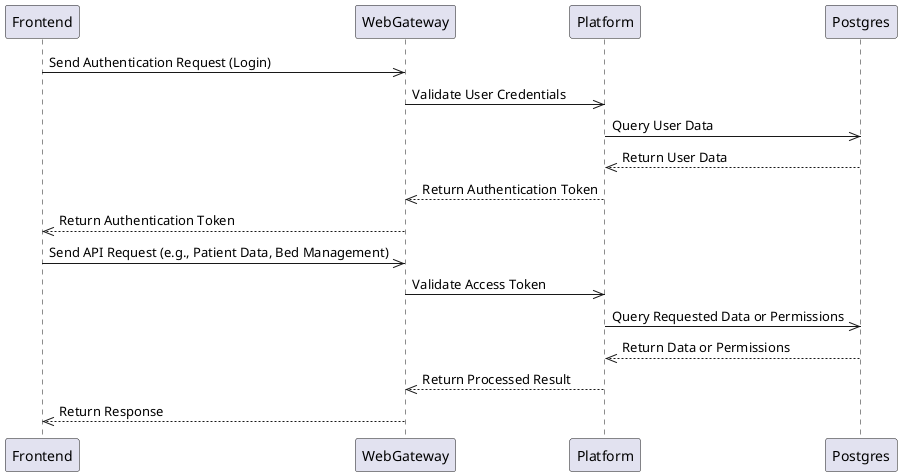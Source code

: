 @startuml
participant Frontend
participant WebGateway
participant Platform
participant Postgres

Frontend->>WebGateway: Send Authentication Request (Login)
WebGateway->>Platform: Validate User Credentials
Platform->>Postgres: Query User Data
Postgres-->>Platform: Return User Data
Platform-->>WebGateway: Return Authentication Token
WebGateway-->>Frontend: Return Authentication Token

Frontend->>WebGateway: Send API Request (e.g., Patient Data, Bed Management)
WebGateway->>Platform: Validate Access Token
Platform->>Postgres: Query Requested Data or Permissions
Postgres-->>Platform: Return Data or Permissions
Platform-->>WebGateway: Return Processed Result
WebGateway-->>Frontend: Return Response
@enduml